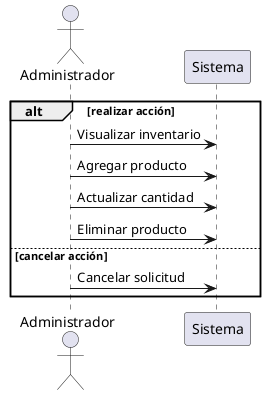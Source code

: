 @startuml
actor Administrador as Admin
participant Sistema
alt realizar acción
Admin -> Sistema: Visualizar inventario
Admin -> Sistema: Agregar producto
Admin -> Sistema: Actualizar cantidad
Admin -> Sistema: Eliminar producto
else cancelar acción
Admin -> Sistema: Cancelar solicitud
end
@enduml



